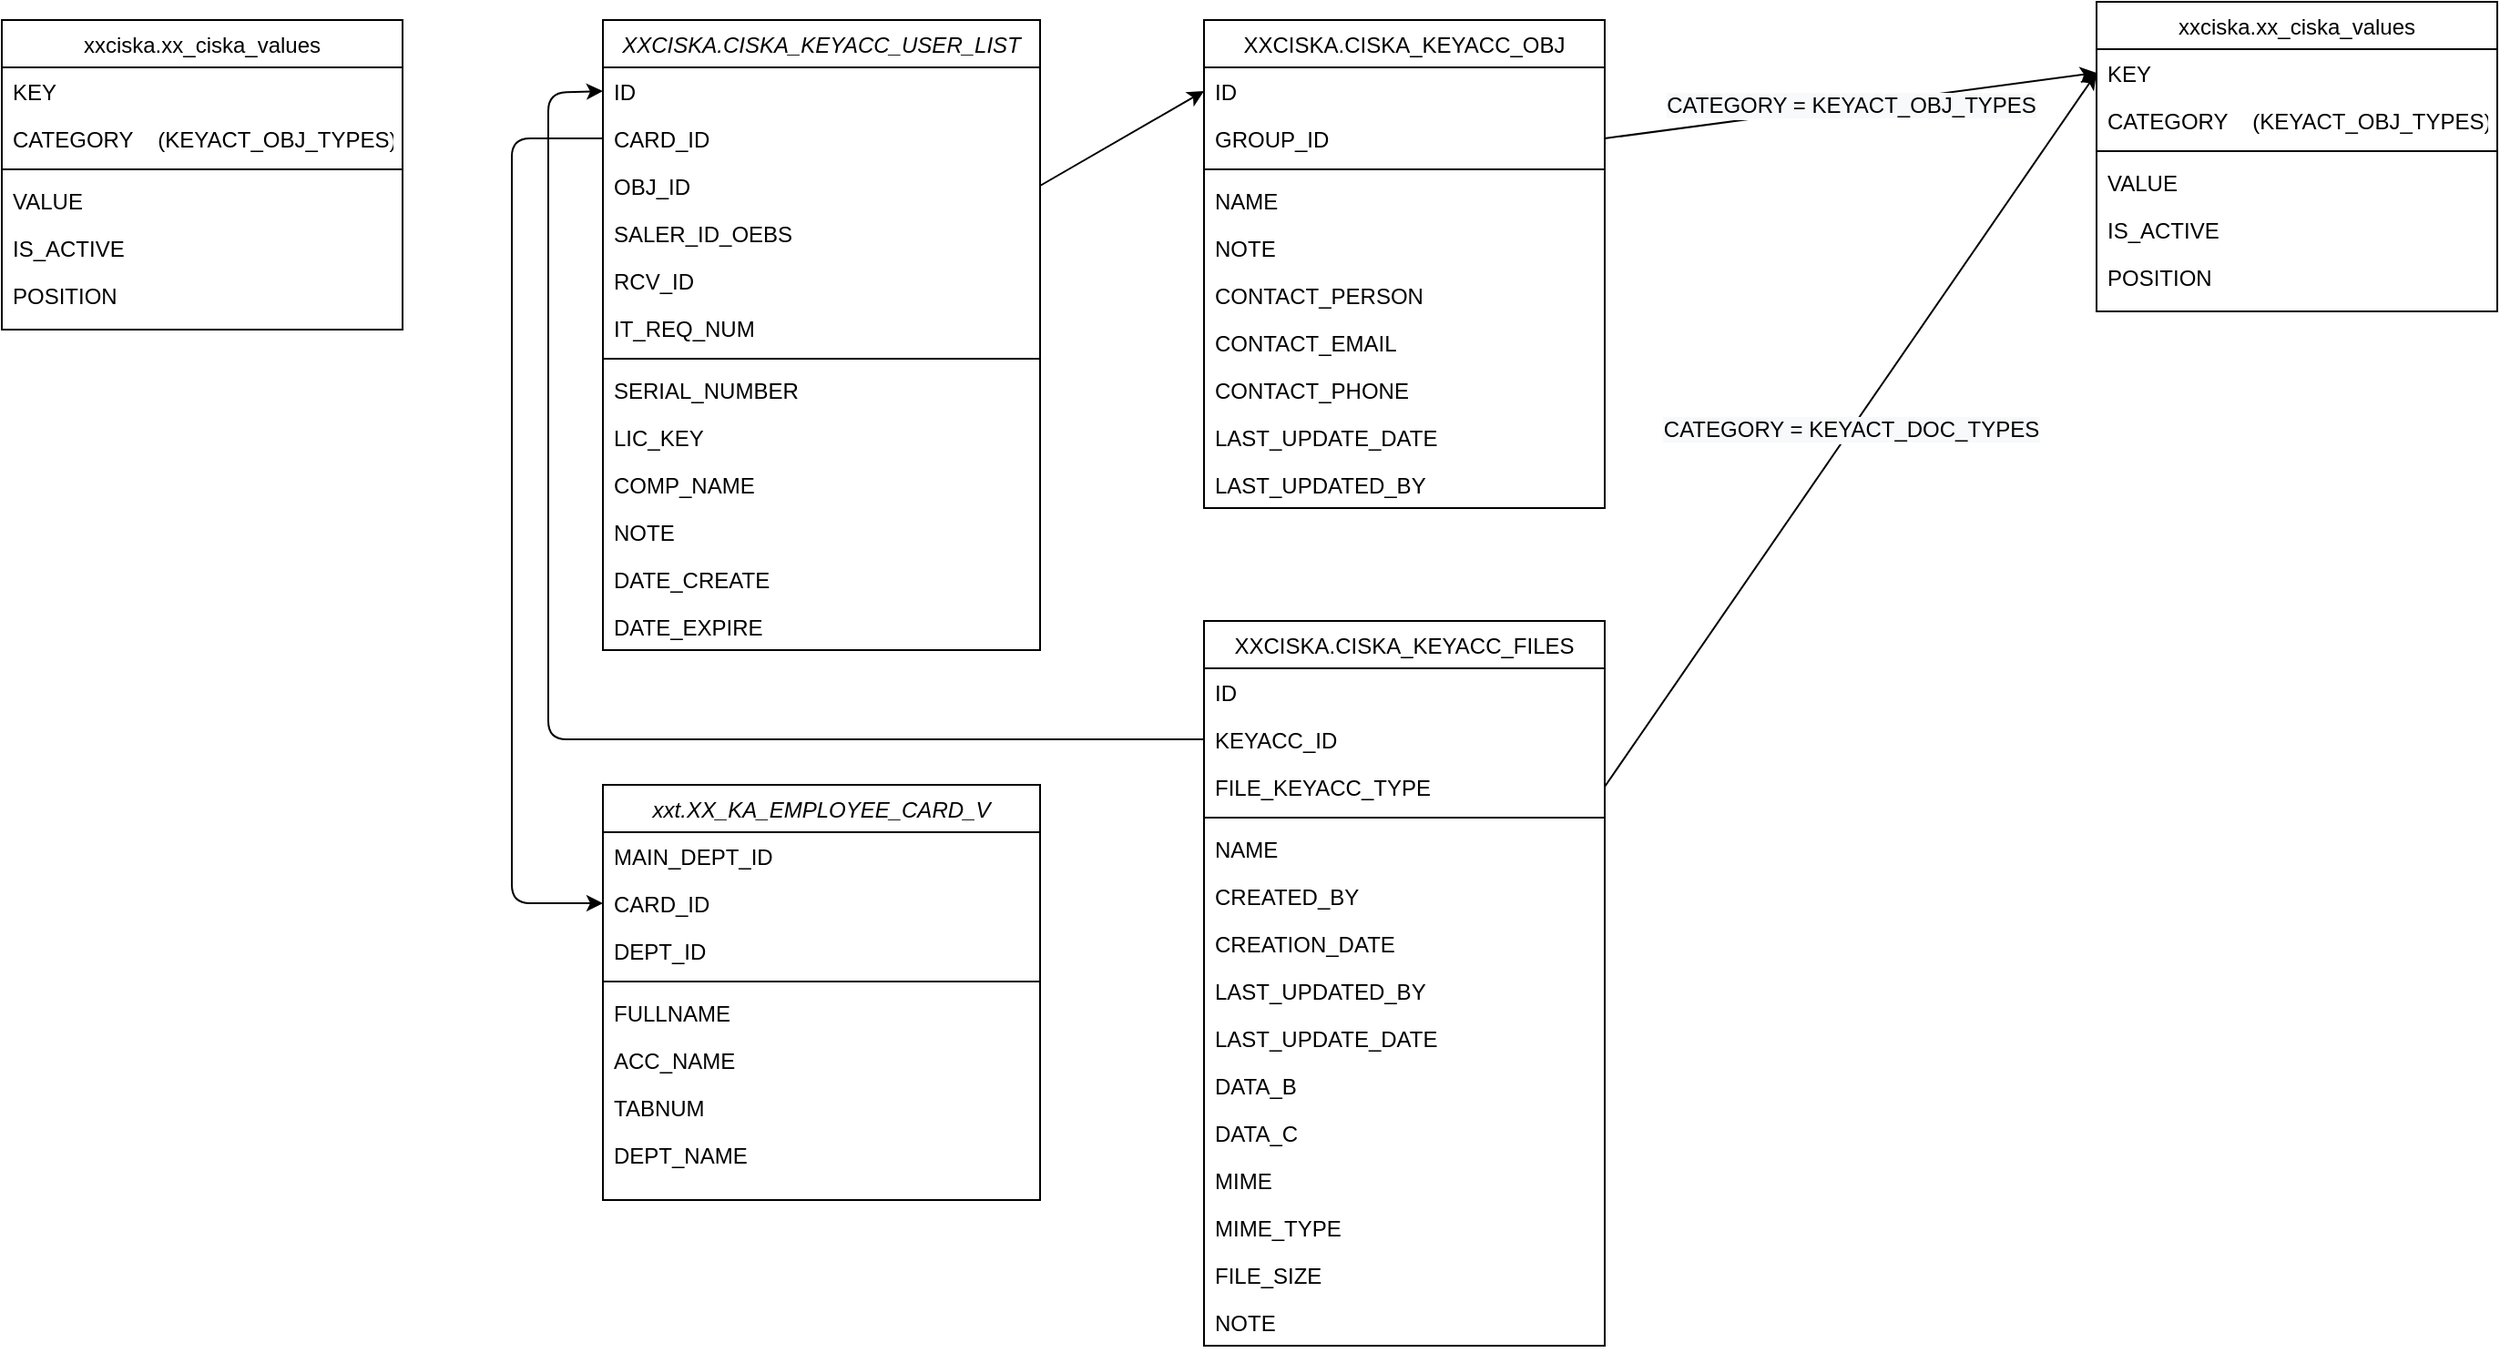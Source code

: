 <mxfile version="17.4.0" type="github" pages="2">
  <diagram id="C5RBs43oDa-KdzZeNtuy" name="Page-1">
    <mxGraphModel dx="2249" dy="762" grid="1" gridSize="10" guides="1" tooltips="1" connect="1" arrows="1" fold="1" page="1" pageScale="1" pageWidth="827" pageHeight="1169" math="0" shadow="0">
      <root>
        <mxCell id="WIyWlLk6GJQsqaUBKTNV-0" />
        <mxCell id="WIyWlLk6GJQsqaUBKTNV-1" parent="WIyWlLk6GJQsqaUBKTNV-0" />
        <mxCell id="zkfFHV4jXpPFQw0GAbJ--0" value="XXCISKA.CISKA_KEYACC_USER_LIST" style="swimlane;fontStyle=2;align=center;verticalAlign=top;childLayout=stackLayout;horizontal=1;startSize=26;horizontalStack=0;resizeParent=1;resizeLast=0;collapsible=1;marginBottom=0;rounded=0;shadow=0;strokeWidth=1;" parent="WIyWlLk6GJQsqaUBKTNV-1" vertex="1">
          <mxGeometry x="70" y="30" width="240" height="346" as="geometry">
            <mxRectangle x="70" y="30" width="160" height="26" as="alternateBounds" />
          </mxGeometry>
        </mxCell>
        <mxCell id="zkfFHV4jXpPFQw0GAbJ--1" value="ID" style="text;align=left;verticalAlign=top;spacingLeft=4;spacingRight=4;overflow=hidden;rotatable=0;points=[[0,0.5],[1,0.5]];portConstraint=eastwest;" parent="zkfFHV4jXpPFQw0GAbJ--0" vertex="1">
          <mxGeometry y="26" width="240" height="26" as="geometry" />
        </mxCell>
        <mxCell id="zkfFHV4jXpPFQw0GAbJ--2" value="CARD_ID" style="text;align=left;verticalAlign=top;spacingLeft=4;spacingRight=4;overflow=hidden;rotatable=0;points=[[0,0.5],[1,0.5]];portConstraint=eastwest;rounded=0;shadow=0;html=0;" parent="zkfFHV4jXpPFQw0GAbJ--0" vertex="1">
          <mxGeometry y="52" width="240" height="26" as="geometry" />
        </mxCell>
        <mxCell id="zkfFHV4jXpPFQw0GAbJ--5" value="OBJ_ID" style="text;align=left;verticalAlign=top;spacingLeft=4;spacingRight=4;overflow=hidden;rotatable=0;points=[[0,0.5],[1,0.5]];portConstraint=eastwest;" parent="zkfFHV4jXpPFQw0GAbJ--0" vertex="1">
          <mxGeometry y="78" width="240" height="26" as="geometry" />
        </mxCell>
        <mxCell id="QRLIV-ClGIuTfu49uhH4-4" value="SALER_ID_OEBS" style="text;align=left;verticalAlign=top;spacingLeft=4;spacingRight=4;overflow=hidden;rotatable=0;points=[[0,0.5],[1,0.5]];portConstraint=eastwest;rounded=0;shadow=0;html=0;" parent="zkfFHV4jXpPFQw0GAbJ--0" vertex="1">
          <mxGeometry y="104" width="240" height="26" as="geometry" />
        </mxCell>
        <mxCell id="QRLIV-ClGIuTfu49uhH4-2" value="RCV_ID" style="text;align=left;verticalAlign=top;spacingLeft=4;spacingRight=4;overflow=hidden;rotatable=0;points=[[0,0.5],[1,0.5]];portConstraint=eastwest;rounded=0;shadow=0;html=0;" parent="zkfFHV4jXpPFQw0GAbJ--0" vertex="1">
          <mxGeometry y="130" width="240" height="26" as="geometry" />
        </mxCell>
        <mxCell id="QRLIV-ClGIuTfu49uhH4-5" value="IT_REQ_NUM" style="text;align=left;verticalAlign=top;spacingLeft=4;spacingRight=4;overflow=hidden;rotatable=0;points=[[0,0.5],[1,0.5]];portConstraint=eastwest;rounded=0;shadow=0;html=0;" parent="zkfFHV4jXpPFQw0GAbJ--0" vertex="1">
          <mxGeometry y="156" width="240" height="26" as="geometry" />
        </mxCell>
        <mxCell id="zkfFHV4jXpPFQw0GAbJ--4" value="" style="line;html=1;strokeWidth=1;align=left;verticalAlign=middle;spacingTop=-1;spacingLeft=3;spacingRight=3;rotatable=0;labelPosition=right;points=[];portConstraint=eastwest;" parent="zkfFHV4jXpPFQw0GAbJ--0" vertex="1">
          <mxGeometry y="182" width="240" height="8" as="geometry" />
        </mxCell>
        <mxCell id="QRLIV-ClGIuTfu49uhH4-0" value="SERIAL_NUMBER" style="text;align=left;verticalAlign=top;spacingLeft=4;spacingRight=4;overflow=hidden;rotatable=0;points=[[0,0.5],[1,0.5]];portConstraint=eastwest;" parent="zkfFHV4jXpPFQw0GAbJ--0" vertex="1">
          <mxGeometry y="190" width="240" height="26" as="geometry" />
        </mxCell>
        <mxCell id="QRLIV-ClGIuTfu49uhH4-1" value="LIC_KEY" style="text;align=left;verticalAlign=top;spacingLeft=4;spacingRight=4;overflow=hidden;rotatable=0;points=[[0,0.5],[1,0.5]];portConstraint=eastwest;" parent="zkfFHV4jXpPFQw0GAbJ--0" vertex="1">
          <mxGeometry y="216" width="240" height="26" as="geometry" />
        </mxCell>
        <mxCell id="zkfFHV4jXpPFQw0GAbJ--3" value="COMP_NAME" style="text;align=left;verticalAlign=top;spacingLeft=4;spacingRight=4;overflow=hidden;rotatable=0;points=[[0,0.5],[1,0.5]];portConstraint=eastwest;rounded=0;shadow=0;html=0;" parent="zkfFHV4jXpPFQw0GAbJ--0" vertex="1">
          <mxGeometry y="242" width="240" height="26" as="geometry" />
        </mxCell>
        <mxCell id="QRLIV-ClGIuTfu49uhH4-6" value="NOTE" style="text;align=left;verticalAlign=top;spacingLeft=4;spacingRight=4;overflow=hidden;rotatable=0;points=[[0,0.5],[1,0.5]];portConstraint=eastwest;rounded=0;shadow=0;html=0;" parent="zkfFHV4jXpPFQw0GAbJ--0" vertex="1">
          <mxGeometry y="268" width="240" height="26" as="geometry" />
        </mxCell>
        <mxCell id="QRLIV-ClGIuTfu49uhH4-7" value="DATE_CREATE" style="text;align=left;verticalAlign=top;spacingLeft=4;spacingRight=4;overflow=hidden;rotatable=0;points=[[0,0.5],[1,0.5]];portConstraint=eastwest;rounded=0;shadow=0;html=0;" parent="zkfFHV4jXpPFQw0GAbJ--0" vertex="1">
          <mxGeometry y="294" width="240" height="26" as="geometry" />
        </mxCell>
        <mxCell id="QRLIV-ClGIuTfu49uhH4-3" value="DATE_EXPIRE" style="text;align=left;verticalAlign=top;spacingLeft=4;spacingRight=4;overflow=hidden;rotatable=0;points=[[0,0.5],[1,0.5]];portConstraint=eastwest;rounded=0;shadow=0;html=0;" parent="zkfFHV4jXpPFQw0GAbJ--0" vertex="1">
          <mxGeometry y="320" width="240" height="26" as="geometry" />
        </mxCell>
        <mxCell id="zkfFHV4jXpPFQw0GAbJ--17" value="XXCISKA.CISKA_KEYACC_OBJ" style="swimlane;fontStyle=0;align=center;verticalAlign=top;childLayout=stackLayout;horizontal=1;startSize=26;horizontalStack=0;resizeParent=1;resizeLast=0;collapsible=1;marginBottom=0;rounded=0;shadow=0;strokeWidth=1;" parent="WIyWlLk6GJQsqaUBKTNV-1" vertex="1">
          <mxGeometry x="400" y="30" width="220" height="268" as="geometry">
            <mxRectangle x="550" y="140" width="160" height="26" as="alternateBounds" />
          </mxGeometry>
        </mxCell>
        <mxCell id="zkfFHV4jXpPFQw0GAbJ--18" value="ID" style="text;align=left;verticalAlign=top;spacingLeft=4;spacingRight=4;overflow=hidden;rotatable=0;points=[[0,0.5],[1,0.5]];portConstraint=eastwest;" parent="zkfFHV4jXpPFQw0GAbJ--17" vertex="1">
          <mxGeometry y="26" width="220" height="26" as="geometry" />
        </mxCell>
        <mxCell id="zkfFHV4jXpPFQw0GAbJ--19" value="GROUP_ID" style="text;align=left;verticalAlign=top;spacingLeft=4;spacingRight=4;overflow=hidden;rotatable=0;points=[[0,0.5],[1,0.5]];portConstraint=eastwest;rounded=0;shadow=0;html=0;" parent="zkfFHV4jXpPFQw0GAbJ--17" vertex="1">
          <mxGeometry y="52" width="220" height="26" as="geometry" />
        </mxCell>
        <mxCell id="zkfFHV4jXpPFQw0GAbJ--23" value="" style="line;html=1;strokeWidth=1;align=left;verticalAlign=middle;spacingTop=-1;spacingLeft=3;spacingRight=3;rotatable=0;labelPosition=right;points=[];portConstraint=eastwest;" parent="zkfFHV4jXpPFQw0GAbJ--17" vertex="1">
          <mxGeometry y="78" width="220" height="8" as="geometry" />
        </mxCell>
        <mxCell id="zkfFHV4jXpPFQw0GAbJ--24" value="NAME" style="text;align=left;verticalAlign=top;spacingLeft=4;spacingRight=4;overflow=hidden;rotatable=0;points=[[0,0.5],[1,0.5]];portConstraint=eastwest;" parent="zkfFHV4jXpPFQw0GAbJ--17" vertex="1">
          <mxGeometry y="86" width="220" height="26" as="geometry" />
        </mxCell>
        <mxCell id="zkfFHV4jXpPFQw0GAbJ--25" value="NOTE" style="text;align=left;verticalAlign=top;spacingLeft=4;spacingRight=4;overflow=hidden;rotatable=0;points=[[0,0.5],[1,0.5]];portConstraint=eastwest;" parent="zkfFHV4jXpPFQw0GAbJ--17" vertex="1">
          <mxGeometry y="112" width="220" height="26" as="geometry" />
        </mxCell>
        <mxCell id="zkfFHV4jXpPFQw0GAbJ--20" value="CONTACT_PERSON" style="text;align=left;verticalAlign=top;spacingLeft=4;spacingRight=4;overflow=hidden;rotatable=0;points=[[0,0.5],[1,0.5]];portConstraint=eastwest;rounded=0;shadow=0;html=0;" parent="zkfFHV4jXpPFQw0GAbJ--17" vertex="1">
          <mxGeometry y="138" width="220" height="26" as="geometry" />
        </mxCell>
        <mxCell id="zkfFHV4jXpPFQw0GAbJ--21" value="CONTACT_EMAIL" style="text;align=left;verticalAlign=top;spacingLeft=4;spacingRight=4;overflow=hidden;rotatable=0;points=[[0,0.5],[1,0.5]];portConstraint=eastwest;rounded=0;shadow=0;html=0;" parent="zkfFHV4jXpPFQw0GAbJ--17" vertex="1">
          <mxGeometry y="164" width="220" height="26" as="geometry" />
        </mxCell>
        <mxCell id="zkfFHV4jXpPFQw0GAbJ--22" value="CONTACT_PHONE" style="text;align=left;verticalAlign=top;spacingLeft=4;spacingRight=4;overflow=hidden;rotatable=0;points=[[0,0.5],[1,0.5]];portConstraint=eastwest;rounded=0;shadow=0;html=0;" parent="zkfFHV4jXpPFQw0GAbJ--17" vertex="1">
          <mxGeometry y="190" width="220" height="26" as="geometry" />
        </mxCell>
        <mxCell id="QRLIV-ClGIuTfu49uhH4-9" value="LAST_UPDATE_DATE" style="text;align=left;verticalAlign=top;spacingLeft=4;spacingRight=4;overflow=hidden;rotatable=0;points=[[0,0.5],[1,0.5]];portConstraint=eastwest;rounded=0;shadow=0;html=0;" parent="zkfFHV4jXpPFQw0GAbJ--17" vertex="1">
          <mxGeometry y="216" width="220" height="26" as="geometry" />
        </mxCell>
        <mxCell id="QRLIV-ClGIuTfu49uhH4-8" value="LAST_UPDATED_BY" style="text;align=left;verticalAlign=top;spacingLeft=4;spacingRight=4;overflow=hidden;rotatable=0;points=[[0,0.5],[1,0.5]];portConstraint=eastwest;rounded=0;shadow=0;html=0;" parent="zkfFHV4jXpPFQw0GAbJ--17" vertex="1">
          <mxGeometry y="242" width="220" height="26" as="geometry" />
        </mxCell>
        <mxCell id="QRLIV-ClGIuTfu49uhH4-11" value="" style="endArrow=classic;html=1;rounded=0;exitX=1;exitY=0.5;exitDx=0;exitDy=0;entryX=0;entryY=0.5;entryDx=0;entryDy=0;" parent="WIyWlLk6GJQsqaUBKTNV-1" source="zkfFHV4jXpPFQw0GAbJ--5" target="zkfFHV4jXpPFQw0GAbJ--18" edge="1">
          <mxGeometry width="50" height="50" relative="1" as="geometry">
            <mxPoint x="390" y="420" as="sourcePoint" />
            <mxPoint x="440" y="370" as="targetPoint" />
          </mxGeometry>
        </mxCell>
        <mxCell id="QRLIV-ClGIuTfu49uhH4-12" value="xxciska.xx_ciska_values" style="swimlane;fontStyle=0;align=center;verticalAlign=top;childLayout=stackLayout;horizontal=1;startSize=26;horizontalStack=0;resizeParent=1;resizeLast=0;collapsible=1;marginBottom=0;rounded=0;shadow=0;strokeWidth=1;" parent="WIyWlLk6GJQsqaUBKTNV-1" vertex="1">
          <mxGeometry x="890" y="20" width="220" height="170" as="geometry">
            <mxRectangle x="550" y="140" width="160" height="26" as="alternateBounds" />
          </mxGeometry>
        </mxCell>
        <mxCell id="QRLIV-ClGIuTfu49uhH4-13" value="KEY" style="text;align=left;verticalAlign=top;spacingLeft=4;spacingRight=4;overflow=hidden;rotatable=0;points=[[0,0.5],[1,0.5]];portConstraint=eastwest;" parent="QRLIV-ClGIuTfu49uhH4-12" vertex="1">
          <mxGeometry y="26" width="220" height="26" as="geometry" />
        </mxCell>
        <mxCell id="QRLIV-ClGIuTfu49uhH4-14" value="CATEGORY    (KEYACT_OBJ_TYPES)" style="text;align=left;verticalAlign=top;spacingLeft=4;spacingRight=4;overflow=hidden;rotatable=0;points=[[0,0.5],[1,0.5]];portConstraint=eastwest;rounded=0;shadow=0;html=0;" parent="QRLIV-ClGIuTfu49uhH4-12" vertex="1">
          <mxGeometry y="52" width="220" height="26" as="geometry" />
        </mxCell>
        <mxCell id="QRLIV-ClGIuTfu49uhH4-15" value="" style="line;html=1;strokeWidth=1;align=left;verticalAlign=middle;spacingTop=-1;spacingLeft=3;spacingRight=3;rotatable=0;labelPosition=right;points=[];portConstraint=eastwest;" parent="QRLIV-ClGIuTfu49uhH4-12" vertex="1">
          <mxGeometry y="78" width="220" height="8" as="geometry" />
        </mxCell>
        <mxCell id="QRLIV-ClGIuTfu49uhH4-16" value="VALUE" style="text;align=left;verticalAlign=top;spacingLeft=4;spacingRight=4;overflow=hidden;rotatable=0;points=[[0,0.5],[1,0.5]];portConstraint=eastwest;" parent="QRLIV-ClGIuTfu49uhH4-12" vertex="1">
          <mxGeometry y="86" width="220" height="26" as="geometry" />
        </mxCell>
        <mxCell id="QRLIV-ClGIuTfu49uhH4-17" value="IS_ACTIVE" style="text;align=left;verticalAlign=top;spacingLeft=4;spacingRight=4;overflow=hidden;rotatable=0;points=[[0,0.5],[1,0.5]];portConstraint=eastwest;" parent="QRLIV-ClGIuTfu49uhH4-12" vertex="1">
          <mxGeometry y="112" width="220" height="26" as="geometry" />
        </mxCell>
        <mxCell id="QRLIV-ClGIuTfu49uhH4-18" value="POSITION" style="text;align=left;verticalAlign=top;spacingLeft=4;spacingRight=4;overflow=hidden;rotatable=0;points=[[0,0.5],[1,0.5]];portConstraint=eastwest;rounded=0;shadow=0;html=0;" parent="QRLIV-ClGIuTfu49uhH4-12" vertex="1">
          <mxGeometry y="138" width="220" height="26" as="geometry" />
        </mxCell>
        <mxCell id="QRLIV-ClGIuTfu49uhH4-25" value="XXCISKA.CISKA_KEYACC_FILES" style="swimlane;fontStyle=0;align=center;verticalAlign=top;childLayout=stackLayout;horizontal=1;startSize=26;horizontalStack=0;resizeParent=1;resizeLast=0;collapsible=1;marginBottom=0;rounded=0;shadow=0;strokeWidth=1;" parent="WIyWlLk6GJQsqaUBKTNV-1" vertex="1">
          <mxGeometry x="400" y="360" width="220" height="398" as="geometry">
            <mxRectangle x="550" y="140" width="160" height="26" as="alternateBounds" />
          </mxGeometry>
        </mxCell>
        <mxCell id="QRLIV-ClGIuTfu49uhH4-26" value="ID" style="text;align=left;verticalAlign=top;spacingLeft=4;spacingRight=4;overflow=hidden;rotatable=0;points=[[0,0.5],[1,0.5]];portConstraint=eastwest;" parent="QRLIV-ClGIuTfu49uhH4-25" vertex="1">
          <mxGeometry y="26" width="220" height="26" as="geometry" />
        </mxCell>
        <mxCell id="QRLIV-ClGIuTfu49uhH4-40" value="KEYACC_ID" style="text;align=left;verticalAlign=top;spacingLeft=4;spacingRight=4;overflow=hidden;rotatable=0;points=[[0,0.5],[1,0.5]];portConstraint=eastwest;rounded=0;shadow=0;html=0;" parent="QRLIV-ClGIuTfu49uhH4-25" vertex="1">
          <mxGeometry y="52" width="220" height="26" as="geometry" />
        </mxCell>
        <mxCell id="QRLIV-ClGIuTfu49uhH4-27" value="FILE_KEYACC_TYPE" style="text;align=left;verticalAlign=top;spacingLeft=4;spacingRight=4;overflow=hidden;rotatable=0;points=[[0,0.5],[1,0.5]];portConstraint=eastwest;rounded=0;shadow=0;html=0;" parent="QRLIV-ClGIuTfu49uhH4-25" vertex="1">
          <mxGeometry y="78" width="220" height="26" as="geometry" />
        </mxCell>
        <mxCell id="QRLIV-ClGIuTfu49uhH4-28" value="" style="line;html=1;strokeWidth=1;align=left;verticalAlign=middle;spacingTop=-1;spacingLeft=3;spacingRight=3;rotatable=0;labelPosition=right;points=[];portConstraint=eastwest;" parent="QRLIV-ClGIuTfu49uhH4-25" vertex="1">
          <mxGeometry y="104" width="220" height="8" as="geometry" />
        </mxCell>
        <mxCell id="QRLIV-ClGIuTfu49uhH4-29" value="NAME" style="text;align=left;verticalAlign=top;spacingLeft=4;spacingRight=4;overflow=hidden;rotatable=0;points=[[0,0.5],[1,0.5]];portConstraint=eastwest;" parent="QRLIV-ClGIuTfu49uhH4-25" vertex="1">
          <mxGeometry y="112" width="220" height="26" as="geometry" />
        </mxCell>
        <mxCell id="QRLIV-ClGIuTfu49uhH4-30" value="CREATED_BY" style="text;align=left;verticalAlign=top;spacingLeft=4;spacingRight=4;overflow=hidden;rotatable=0;points=[[0,0.5],[1,0.5]];portConstraint=eastwest;" parent="QRLIV-ClGIuTfu49uhH4-25" vertex="1">
          <mxGeometry y="138" width="220" height="26" as="geometry" />
        </mxCell>
        <mxCell id="QRLIV-ClGIuTfu49uhH4-31" value="CREATION_DATE" style="text;align=left;verticalAlign=top;spacingLeft=4;spacingRight=4;overflow=hidden;rotatable=0;points=[[0,0.5],[1,0.5]];portConstraint=eastwest;rounded=0;shadow=0;html=0;" parent="QRLIV-ClGIuTfu49uhH4-25" vertex="1">
          <mxGeometry y="164" width="220" height="26" as="geometry" />
        </mxCell>
        <mxCell id="QRLIV-ClGIuTfu49uhH4-32" value="LAST_UPDATED_BY" style="text;align=left;verticalAlign=top;spacingLeft=4;spacingRight=4;overflow=hidden;rotatable=0;points=[[0,0.5],[1,0.5]];portConstraint=eastwest;rounded=0;shadow=0;html=0;" parent="QRLIV-ClGIuTfu49uhH4-25" vertex="1">
          <mxGeometry y="190" width="220" height="26" as="geometry" />
        </mxCell>
        <mxCell id="QRLIV-ClGIuTfu49uhH4-33" value="LAST_UPDATE_DATE" style="text;align=left;verticalAlign=top;spacingLeft=4;spacingRight=4;overflow=hidden;rotatable=0;points=[[0,0.5],[1,0.5]];portConstraint=eastwest;rounded=0;shadow=0;html=0;" parent="QRLIV-ClGIuTfu49uhH4-25" vertex="1">
          <mxGeometry y="216" width="220" height="26" as="geometry" />
        </mxCell>
        <mxCell id="QRLIV-ClGIuTfu49uhH4-34" value="DATA_B" style="text;align=left;verticalAlign=top;spacingLeft=4;spacingRight=4;overflow=hidden;rotatable=0;points=[[0,0.5],[1,0.5]];portConstraint=eastwest;rounded=0;shadow=0;html=0;" parent="QRLIV-ClGIuTfu49uhH4-25" vertex="1">
          <mxGeometry y="242" width="220" height="26" as="geometry" />
        </mxCell>
        <mxCell id="QRLIV-ClGIuTfu49uhH4-36" value="DATA_С" style="text;align=left;verticalAlign=top;spacingLeft=4;spacingRight=4;overflow=hidden;rotatable=0;points=[[0,0.5],[1,0.5]];portConstraint=eastwest;rounded=0;shadow=0;html=0;" parent="QRLIV-ClGIuTfu49uhH4-25" vertex="1">
          <mxGeometry y="268" width="220" height="26" as="geometry" />
        </mxCell>
        <mxCell id="QRLIV-ClGIuTfu49uhH4-35" value="MIME" style="text;align=left;verticalAlign=top;spacingLeft=4;spacingRight=4;overflow=hidden;rotatable=0;points=[[0,0.5],[1,0.5]];portConstraint=eastwest;rounded=0;shadow=0;html=0;" parent="QRLIV-ClGIuTfu49uhH4-25" vertex="1">
          <mxGeometry y="294" width="220" height="26" as="geometry" />
        </mxCell>
        <mxCell id="QRLIV-ClGIuTfu49uhH4-38" value="MIME_TYPE" style="text;align=left;verticalAlign=top;spacingLeft=4;spacingRight=4;overflow=hidden;rotatable=0;points=[[0,0.5],[1,0.5]];portConstraint=eastwest;rounded=0;shadow=0;html=0;" parent="QRLIV-ClGIuTfu49uhH4-25" vertex="1">
          <mxGeometry y="320" width="220" height="26" as="geometry" />
        </mxCell>
        <mxCell id="QRLIV-ClGIuTfu49uhH4-39" value="FILE_SIZE" style="text;align=left;verticalAlign=top;spacingLeft=4;spacingRight=4;overflow=hidden;rotatable=0;points=[[0,0.5],[1,0.5]];portConstraint=eastwest;rounded=0;shadow=0;html=0;" parent="QRLIV-ClGIuTfu49uhH4-25" vertex="1">
          <mxGeometry y="346" width="220" height="26" as="geometry" />
        </mxCell>
        <mxCell id="QRLIV-ClGIuTfu49uhH4-37" value="NOTE" style="text;align=left;verticalAlign=top;spacingLeft=4;spacingRight=4;overflow=hidden;rotatable=0;points=[[0,0.5],[1,0.5]];portConstraint=eastwest;rounded=0;shadow=0;html=0;" parent="QRLIV-ClGIuTfu49uhH4-25" vertex="1">
          <mxGeometry y="372" width="220" height="26" as="geometry" />
        </mxCell>
        <mxCell id="QRLIV-ClGIuTfu49uhH4-41" value="" style="endArrow=classic;html=1;rounded=1;exitX=1;exitY=0.5;exitDx=0;exitDy=0;entryX=0;entryY=0.5;entryDx=0;entryDy=0;" parent="WIyWlLk6GJQsqaUBKTNV-1" source="zkfFHV4jXpPFQw0GAbJ--19" target="QRLIV-ClGIuTfu49uhH4-13" edge="1">
          <mxGeometry relative="1" as="geometry">
            <mxPoint x="360" y="390" as="sourcePoint" />
            <mxPoint x="460" y="390" as="targetPoint" />
          </mxGeometry>
        </mxCell>
        <mxCell id="QRLIV-ClGIuTfu49uhH4-42" value="&lt;span style=&quot;color: rgb(0 , 0 , 0) ; font-family: &amp;#34;helvetica&amp;#34; ; font-size: 12px ; font-style: normal ; font-weight: 400 ; letter-spacing: normal ; text-align: left ; text-indent: 0px ; text-transform: none ; word-spacing: 0px ; background-color: rgb(248 , 249 , 250) ; display: inline ; float: none&quot;&gt;CATEGORY = KEYACT_OBJ_TYPES&lt;/span&gt;" style="edgeLabel;resizable=0;html=1;align=center;verticalAlign=middle;rotation=0;" parent="QRLIV-ClGIuTfu49uhH4-41" connectable="0" vertex="1">
          <mxGeometry relative="1" as="geometry" />
        </mxCell>
        <mxCell id="QRLIV-ClGIuTfu49uhH4-43" value="" style="endArrow=classic;html=1;rounded=1;exitX=1;exitY=0.5;exitDx=0;exitDy=0;entryX=0;entryY=0.5;entryDx=0;entryDy=0;" parent="WIyWlLk6GJQsqaUBKTNV-1" source="QRLIV-ClGIuTfu49uhH4-27" target="QRLIV-ClGIuTfu49uhH4-13" edge="1">
          <mxGeometry relative="1" as="geometry">
            <mxPoint x="620" y="105" as="sourcePoint" />
            <mxPoint x="910" y="69" as="targetPoint" />
          </mxGeometry>
        </mxCell>
        <mxCell id="QRLIV-ClGIuTfu49uhH4-44" value="&lt;span style=&quot;color: rgb(0 , 0 , 0) ; font-family: &amp;#34;helvetica&amp;#34; ; font-size: 12px ; font-style: normal ; font-weight: 400 ; letter-spacing: normal ; text-align: left ; text-indent: 0px ; text-transform: none ; word-spacing: 0px ; background-color: rgb(248 , 249 , 250) ; display: inline ; float: none&quot;&gt;CATEGORY = KEYACT_DOC_TYPES&lt;/span&gt;" style="edgeLabel;resizable=0;html=1;align=center;verticalAlign=middle;rotation=0;" parent="QRLIV-ClGIuTfu49uhH4-43" connectable="0" vertex="1">
          <mxGeometry relative="1" as="geometry" />
        </mxCell>
        <mxCell id="QRLIV-ClGIuTfu49uhH4-45" value="" style="endArrow=classic;html=1;rounded=1;exitX=0;exitY=0.5;exitDx=0;exitDy=0;entryX=0;entryY=0.5;entryDx=0;entryDy=0;" parent="WIyWlLk6GJQsqaUBKTNV-1" source="QRLIV-ClGIuTfu49uhH4-40" target="zkfFHV4jXpPFQw0GAbJ--1" edge="1">
          <mxGeometry width="50" height="50" relative="1" as="geometry">
            <mxPoint x="330" y="400" as="sourcePoint" />
            <mxPoint x="380" y="350" as="targetPoint" />
            <Array as="points">
              <mxPoint x="40" y="425" />
              <mxPoint x="40" y="70" />
            </Array>
          </mxGeometry>
        </mxCell>
        <mxCell id="kp1bP5Z92CCXjFsQjovL-0" value="xxt.XX_KA_EMPLOYEE_CARD_V" style="swimlane;fontStyle=2;align=center;verticalAlign=top;childLayout=stackLayout;horizontal=1;startSize=26;horizontalStack=0;resizeParent=1;resizeLast=0;collapsible=1;marginBottom=0;rounded=0;shadow=0;strokeWidth=1;" vertex="1" parent="WIyWlLk6GJQsqaUBKTNV-1">
          <mxGeometry x="70" y="450" width="240" height="228" as="geometry">
            <mxRectangle x="70" y="30" width="160" height="26" as="alternateBounds" />
          </mxGeometry>
        </mxCell>
        <mxCell id="kp1bP5Z92CCXjFsQjovL-1" value="MAIN_DEPT_ID" style="text;align=left;verticalAlign=top;spacingLeft=4;spacingRight=4;overflow=hidden;rotatable=0;points=[[0,0.5],[1,0.5]];portConstraint=eastwest;" vertex="1" parent="kp1bP5Z92CCXjFsQjovL-0">
          <mxGeometry y="26" width="240" height="26" as="geometry" />
        </mxCell>
        <mxCell id="kp1bP5Z92CCXjFsQjovL-2" value="CARD_ID" style="text;align=left;verticalAlign=top;spacingLeft=4;spacingRight=4;overflow=hidden;rotatable=0;points=[[0,0.5],[1,0.5]];portConstraint=eastwest;rounded=0;shadow=0;html=0;" vertex="1" parent="kp1bP5Z92CCXjFsQjovL-0">
          <mxGeometry y="52" width="240" height="26" as="geometry" />
        </mxCell>
        <mxCell id="kp1bP5Z92CCXjFsQjovL-3" value="DEPT_ID" style="text;align=left;verticalAlign=top;spacingLeft=4;spacingRight=4;overflow=hidden;rotatable=0;points=[[0,0.5],[1,0.5]];portConstraint=eastwest;" vertex="1" parent="kp1bP5Z92CCXjFsQjovL-0">
          <mxGeometry y="78" width="240" height="26" as="geometry" />
        </mxCell>
        <mxCell id="kp1bP5Z92CCXjFsQjovL-7" value="" style="line;html=1;strokeWidth=1;align=left;verticalAlign=middle;spacingTop=-1;spacingLeft=3;spacingRight=3;rotatable=0;labelPosition=right;points=[];portConstraint=eastwest;" vertex="1" parent="kp1bP5Z92CCXjFsQjovL-0">
          <mxGeometry y="104" width="240" height="8" as="geometry" />
        </mxCell>
        <mxCell id="kp1bP5Z92CCXjFsQjovL-8" value="FULLNAME" style="text;align=left;verticalAlign=top;spacingLeft=4;spacingRight=4;overflow=hidden;rotatable=0;points=[[0,0.5],[1,0.5]];portConstraint=eastwest;" vertex="1" parent="kp1bP5Z92CCXjFsQjovL-0">
          <mxGeometry y="112" width="240" height="26" as="geometry" />
        </mxCell>
        <mxCell id="kp1bP5Z92CCXjFsQjovL-9" value="ACC_NAME" style="text;align=left;verticalAlign=top;spacingLeft=4;spacingRight=4;overflow=hidden;rotatable=0;points=[[0,0.5],[1,0.5]];portConstraint=eastwest;" vertex="1" parent="kp1bP5Z92CCXjFsQjovL-0">
          <mxGeometry y="138" width="240" height="26" as="geometry" />
        </mxCell>
        <mxCell id="kp1bP5Z92CCXjFsQjovL-10" value="TABNUM" style="text;align=left;verticalAlign=top;spacingLeft=4;spacingRight=4;overflow=hidden;rotatable=0;points=[[0,0.5],[1,0.5]];portConstraint=eastwest;rounded=0;shadow=0;html=0;" vertex="1" parent="kp1bP5Z92CCXjFsQjovL-0">
          <mxGeometry y="164" width="240" height="26" as="geometry" />
        </mxCell>
        <mxCell id="kp1bP5Z92CCXjFsQjovL-11" value="DEPT_NAME" style="text;align=left;verticalAlign=top;spacingLeft=4;spacingRight=4;overflow=hidden;rotatable=0;points=[[0,0.5],[1,0.5]];portConstraint=eastwest;rounded=0;shadow=0;html=0;" vertex="1" parent="kp1bP5Z92CCXjFsQjovL-0">
          <mxGeometry y="190" width="240" height="26" as="geometry" />
        </mxCell>
        <mxCell id="kp1bP5Z92CCXjFsQjovL-15" style="edgeStyle=orthogonalEdgeStyle;rounded=1;orthogonalLoop=1;jettySize=auto;html=1;exitX=0;exitY=0.5;exitDx=0;exitDy=0;entryX=0;entryY=0.5;entryDx=0;entryDy=0;fontSize=14;" edge="1" parent="WIyWlLk6GJQsqaUBKTNV-1" source="zkfFHV4jXpPFQw0GAbJ--2" target="kp1bP5Z92CCXjFsQjovL-2">
          <mxGeometry relative="1" as="geometry">
            <Array as="points">
              <mxPoint x="20" y="95" />
              <mxPoint x="20" y="515" />
            </Array>
          </mxGeometry>
        </mxCell>
        <mxCell id="LJg9SSTfuXj5mC-D58Ah-0" value="xxciska.xx_ciska_values" style="swimlane;fontStyle=0;align=center;verticalAlign=top;childLayout=stackLayout;horizontal=1;startSize=26;horizontalStack=0;resizeParent=1;resizeLast=0;collapsible=1;marginBottom=0;rounded=0;shadow=0;strokeWidth=1;" vertex="1" parent="WIyWlLk6GJQsqaUBKTNV-1">
          <mxGeometry x="-260" y="30" width="220" height="170" as="geometry">
            <mxRectangle x="550" y="140" width="160" height="26" as="alternateBounds" />
          </mxGeometry>
        </mxCell>
        <mxCell id="LJg9SSTfuXj5mC-D58Ah-1" value="KEY" style="text;align=left;verticalAlign=top;spacingLeft=4;spacingRight=4;overflow=hidden;rotatable=0;points=[[0,0.5],[1,0.5]];portConstraint=eastwest;" vertex="1" parent="LJg9SSTfuXj5mC-D58Ah-0">
          <mxGeometry y="26" width="220" height="26" as="geometry" />
        </mxCell>
        <mxCell id="LJg9SSTfuXj5mC-D58Ah-2" value="CATEGORY    (KEYACT_OBJ_TYPES)" style="text;align=left;verticalAlign=top;spacingLeft=4;spacingRight=4;overflow=hidden;rotatable=0;points=[[0,0.5],[1,0.5]];portConstraint=eastwest;rounded=0;shadow=0;html=0;" vertex="1" parent="LJg9SSTfuXj5mC-D58Ah-0">
          <mxGeometry y="52" width="220" height="26" as="geometry" />
        </mxCell>
        <mxCell id="LJg9SSTfuXj5mC-D58Ah-3" value="" style="line;html=1;strokeWidth=1;align=left;verticalAlign=middle;spacingTop=-1;spacingLeft=3;spacingRight=3;rotatable=0;labelPosition=right;points=[];portConstraint=eastwest;" vertex="1" parent="LJg9SSTfuXj5mC-D58Ah-0">
          <mxGeometry y="78" width="220" height="8" as="geometry" />
        </mxCell>
        <mxCell id="LJg9SSTfuXj5mC-D58Ah-4" value="VALUE" style="text;align=left;verticalAlign=top;spacingLeft=4;spacingRight=4;overflow=hidden;rotatable=0;points=[[0,0.5],[1,0.5]];portConstraint=eastwest;" vertex="1" parent="LJg9SSTfuXj5mC-D58Ah-0">
          <mxGeometry y="86" width="220" height="26" as="geometry" />
        </mxCell>
        <mxCell id="LJg9SSTfuXj5mC-D58Ah-5" value="IS_ACTIVE" style="text;align=left;verticalAlign=top;spacingLeft=4;spacingRight=4;overflow=hidden;rotatable=0;points=[[0,0.5],[1,0.5]];portConstraint=eastwest;" vertex="1" parent="LJg9SSTfuXj5mC-D58Ah-0">
          <mxGeometry y="112" width="220" height="26" as="geometry" />
        </mxCell>
        <mxCell id="LJg9SSTfuXj5mC-D58Ah-6" value="POSITION" style="text;align=left;verticalAlign=top;spacingLeft=4;spacingRight=4;overflow=hidden;rotatable=0;points=[[0,0.5],[1,0.5]];portConstraint=eastwest;rounded=0;shadow=0;html=0;" vertex="1" parent="LJg9SSTfuXj5mC-D58Ah-0">
          <mxGeometry y="138" width="220" height="26" as="geometry" />
        </mxCell>
      </root>
    </mxGraphModel>
  </diagram>
  <diagram id="iaYaLBlDTRuHl4GA_rsG" name="Page-2">
    <mxGraphModel dx="1422" dy="762" grid="1" gridSize="10" guides="1" tooltips="1" connect="1" arrows="1" fold="1" page="1" pageScale="1" pageWidth="827" pageHeight="1169" math="0" shadow="0">
      <root>
        <mxCell id="0" />
        <mxCell id="1" parent="0" />
        <mxCell id="dJ1Yj2DdMhn8mcNnM3p8-1" value="&lt;p style=&quot;margin: 4px 0px 0px ; text-align: center ; font-size: 14px&quot;&gt;&lt;font style=&quot;font-size: 14px&quot;&gt;&lt;i&gt;&amp;lt;&amp;lt;Interface&amp;gt;&amp;gt;&lt;/i&gt;&lt;br&gt;&lt;b&gt;Форма просмотра ЭЦП, Носителей,&amp;nbsp; VPN&lt;/b&gt;&lt;/font&gt;&lt;/p&gt;&lt;hr size=&quot;1&quot; style=&quot;font-size: 14px&quot;&gt;&lt;p style=&quot;margin: 0px 0px 0px 4px ; font-size: 14px&quot;&gt;&lt;font style=&quot;font-size: 14px&quot;&gt;+ Пользователь:&amp;nbsp; XX_KA_EMPLOYEE_CARD_V.FULLNAME , DEPT_NAME&amp;nbsp;&amp;nbsp; Type String&amp;nbsp; &amp;nbsp;&amp;nbsp;&lt;br&gt;+ № ПК:&amp;nbsp;&lt;span&gt;	&lt;/span&gt;&lt;span&gt;	&lt;/span&gt;&amp;nbsp; &amp;nbsp; &amp;nbsp;CISKA_KEYACC_USER_LIST. COMP_NAME&amp;nbsp; &amp;nbsp;&lt;/font&gt;&lt;span&gt;&amp;nbsp;&lt;span&gt;	&lt;/span&gt;&lt;span&gt;	&lt;/span&gt;&lt;span&gt;	&lt;/span&gt;Type String&amp;nbsp;&lt;/span&gt;&lt;span&gt;&amp;nbsp; &amp;nbsp; &amp;nbsp; &amp;nbsp; &amp;nbsp; &amp;nbsp; &amp;nbsp; &amp;nbsp; &amp;nbsp; &amp;nbsp; &amp;nbsp;&amp;nbsp;&lt;/span&gt;&lt;/p&gt;&lt;p style=&quot;margin: 0px 0px 0px 4px ; font-size: 14px&quot;&gt;&lt;font style=&quot;font-size: 14px&quot;&gt;+ Тип ресурса:&amp;nbsp; &amp;nbsp; &amp;nbsp;xx_ciska_values.VALUE&amp;nbsp;&lt;span&gt;	&lt;/span&gt;Type string&amp;nbsp; &amp;nbsp; &amp;nbsp; &amp;nbsp; &amp;nbsp; &amp;nbsp; &amp;nbsp; &amp;nbsp; &amp;nbsp;&lt;br&gt;&lt;/font&gt;&lt;/p&gt;&lt;p style=&quot;margin: 0px 0px 0px 4px ; font-size: 14px&quot;&gt;&lt;font style=&quot;font-size: 14px&quot;&gt;+ Объект учета:&amp;nbsp; CISKA_KEYACC_OBJ.NAME&amp;nbsp; Type string&lt;br&gt;&lt;/font&gt;&lt;/p&gt;&lt;p style=&quot;margin: 0px 0px 0px 4px ; font-size: 14px&quot;&gt;&lt;font style=&quot;font-size: 14px&quot;&gt;+ Дата создания: CISKA_KEYACC_USER_LIST.DATE_CREATE Type&lt;br&gt;&lt;/font&gt;&lt;/p&gt;&lt;p style=&quot;margin: 0px 0px 0px 4px ; font-size: 14px&quot;&gt;&lt;font style=&quot;font-size: 14px&quot;&gt;+ Дата окончания: CISKA_KEYACC_USER_LIST.DATE_EXPIRE Type&lt;br&gt;&lt;/font&gt;&lt;/p&gt;&lt;p style=&quot;margin: 0px 0px 0px 4px ; font-size: 14px&quot;&gt;&lt;font style=&quot;font-size: 14px&quot;&gt;+ Примечания: CISKA_KEYACC_USER_LIST.NOTE Type&lt;br&gt;&lt;/font&gt;&lt;/p&gt;&lt;hr size=&quot;1&quot; style=&quot;font-size: 14px&quot;&gt;&lt;p style=&quot;margin: 0px 0px 0px 4px ; font-size: 14px&quot;&gt;&lt;font style=&quot;font-size: 14px&quot;&gt;+ Добавить(Type): Type&lt;br&gt;+ Изменить(Type, Type): Type&lt;/font&gt;&lt;/p&gt;&lt;p style=&quot;margin: 0px 0px 0px 4px ; font-size: 14px&quot;&gt;&lt;font style=&quot;font-size: 14px&quot;&gt;+ Удалить(Type, Type): Type&lt;/font&gt;&lt;br&gt;&lt;/p&gt;" style="verticalAlign=top;align=left;overflow=fill;fontSize=12;fontFamily=Helvetica;html=1;" parent="1" vertex="1">
          <mxGeometry x="80" y="80" width="680" height="270" as="geometry" />
        </mxCell>
        <mxCell id="-vTZPazT4CJYTc8TxqMG-1" value="&lt;p style=&quot;margin: 4px 0px 0px ; text-align: center ; font-size: 14px&quot;&gt;&lt;font style=&quot;font-size: 14px&quot;&gt;&lt;i&gt;&amp;lt;&amp;lt;Interface&amp;gt;&amp;gt;&lt;/i&gt;&lt;br&gt;&lt;b&gt;Форма редактирования ЭЦП, Носителей,&amp;nbsp; VPN&lt;/b&gt;&lt;/font&gt;&lt;/p&gt;&lt;p style=&quot;margin: 0px 0px 0px 4px ; font-size: 14px&quot;&gt;&lt;/p&gt;&lt;span style=&quot;font-style: italic ; text-align: center&quot;&gt;&amp;nbsp;&lt;br&gt;&amp;nbsp;XXCISKA.CISKA_KEYACC_USER_LIST&lt;br&gt;&lt;/span&gt;&lt;span style=&quot;text-align: center&quot;&gt;&amp;nbsp;XXCISKA.CISKA_KEYACC_OBJ&lt;br&gt;&lt;/span&gt;&lt;span style=&quot;font-style: italic ; text-align: center&quot;&gt;&amp;nbsp;&lt;/span&gt;&lt;span style=&quot;text-align: center&quot;&gt;xxciska.xx_ciska_values&lt;br&gt;&lt;/span&gt;&lt;span style=&quot;font-style: italic ; text-align: center&quot;&gt;&amp;nbsp;XX_KA_EMPLOYEE_CARD_V&lt;br&gt;&lt;/span&gt;&lt;span style=&quot;text-align: center&quot;&gt;&lt;br&gt;&amp;nbsp; Список приложений и файлов:&lt;br&gt;&lt;/span&gt;&lt;span style=&quot;text-align: center&quot;&gt;&amp;nbsp;XXCISKA.CISKA_KEYACC_FILES&amp;nbsp;&amp;nbsp;&lt;br&gt;&lt;/span&gt;&lt;span style=&quot;text-align: center&quot;&gt;&amp;nbsp;Методы:&amp;nbsp; Добавить, Удалить, Изменить&lt;br&gt;&lt;/span&gt;&lt;span style=&quot;font-style: italic ; text-align: center&quot;&gt;&lt;br&gt;&lt;/span&gt;&lt;hr size=&quot;1&quot; style=&quot;font-size: 14px&quot;&gt;&lt;p style=&quot;margin: 0px 0px 0px 4px ; font-size: 14px&quot;&gt;&lt;font style=&quot;font-size: 14px&quot;&gt;+ Сохранить&lt;br&gt;&lt;/font&gt;&lt;/p&gt;&lt;p style=&quot;margin: 0px 0px 0px 4px ; font-size: 14px&quot;&gt;&lt;font style=&quot;font-size: 14px&quot;&gt;+ Удалить(Type, Type): Type&lt;/font&gt;&lt;br&gt;&lt;/p&gt;" style="verticalAlign=top;align=left;overflow=fill;fontSize=12;fontFamily=Helvetica;html=1;" vertex="1" parent="1">
          <mxGeometry x="80" y="380" width="680" height="250" as="geometry" />
        </mxCell>
      </root>
    </mxGraphModel>
  </diagram>
</mxfile>
